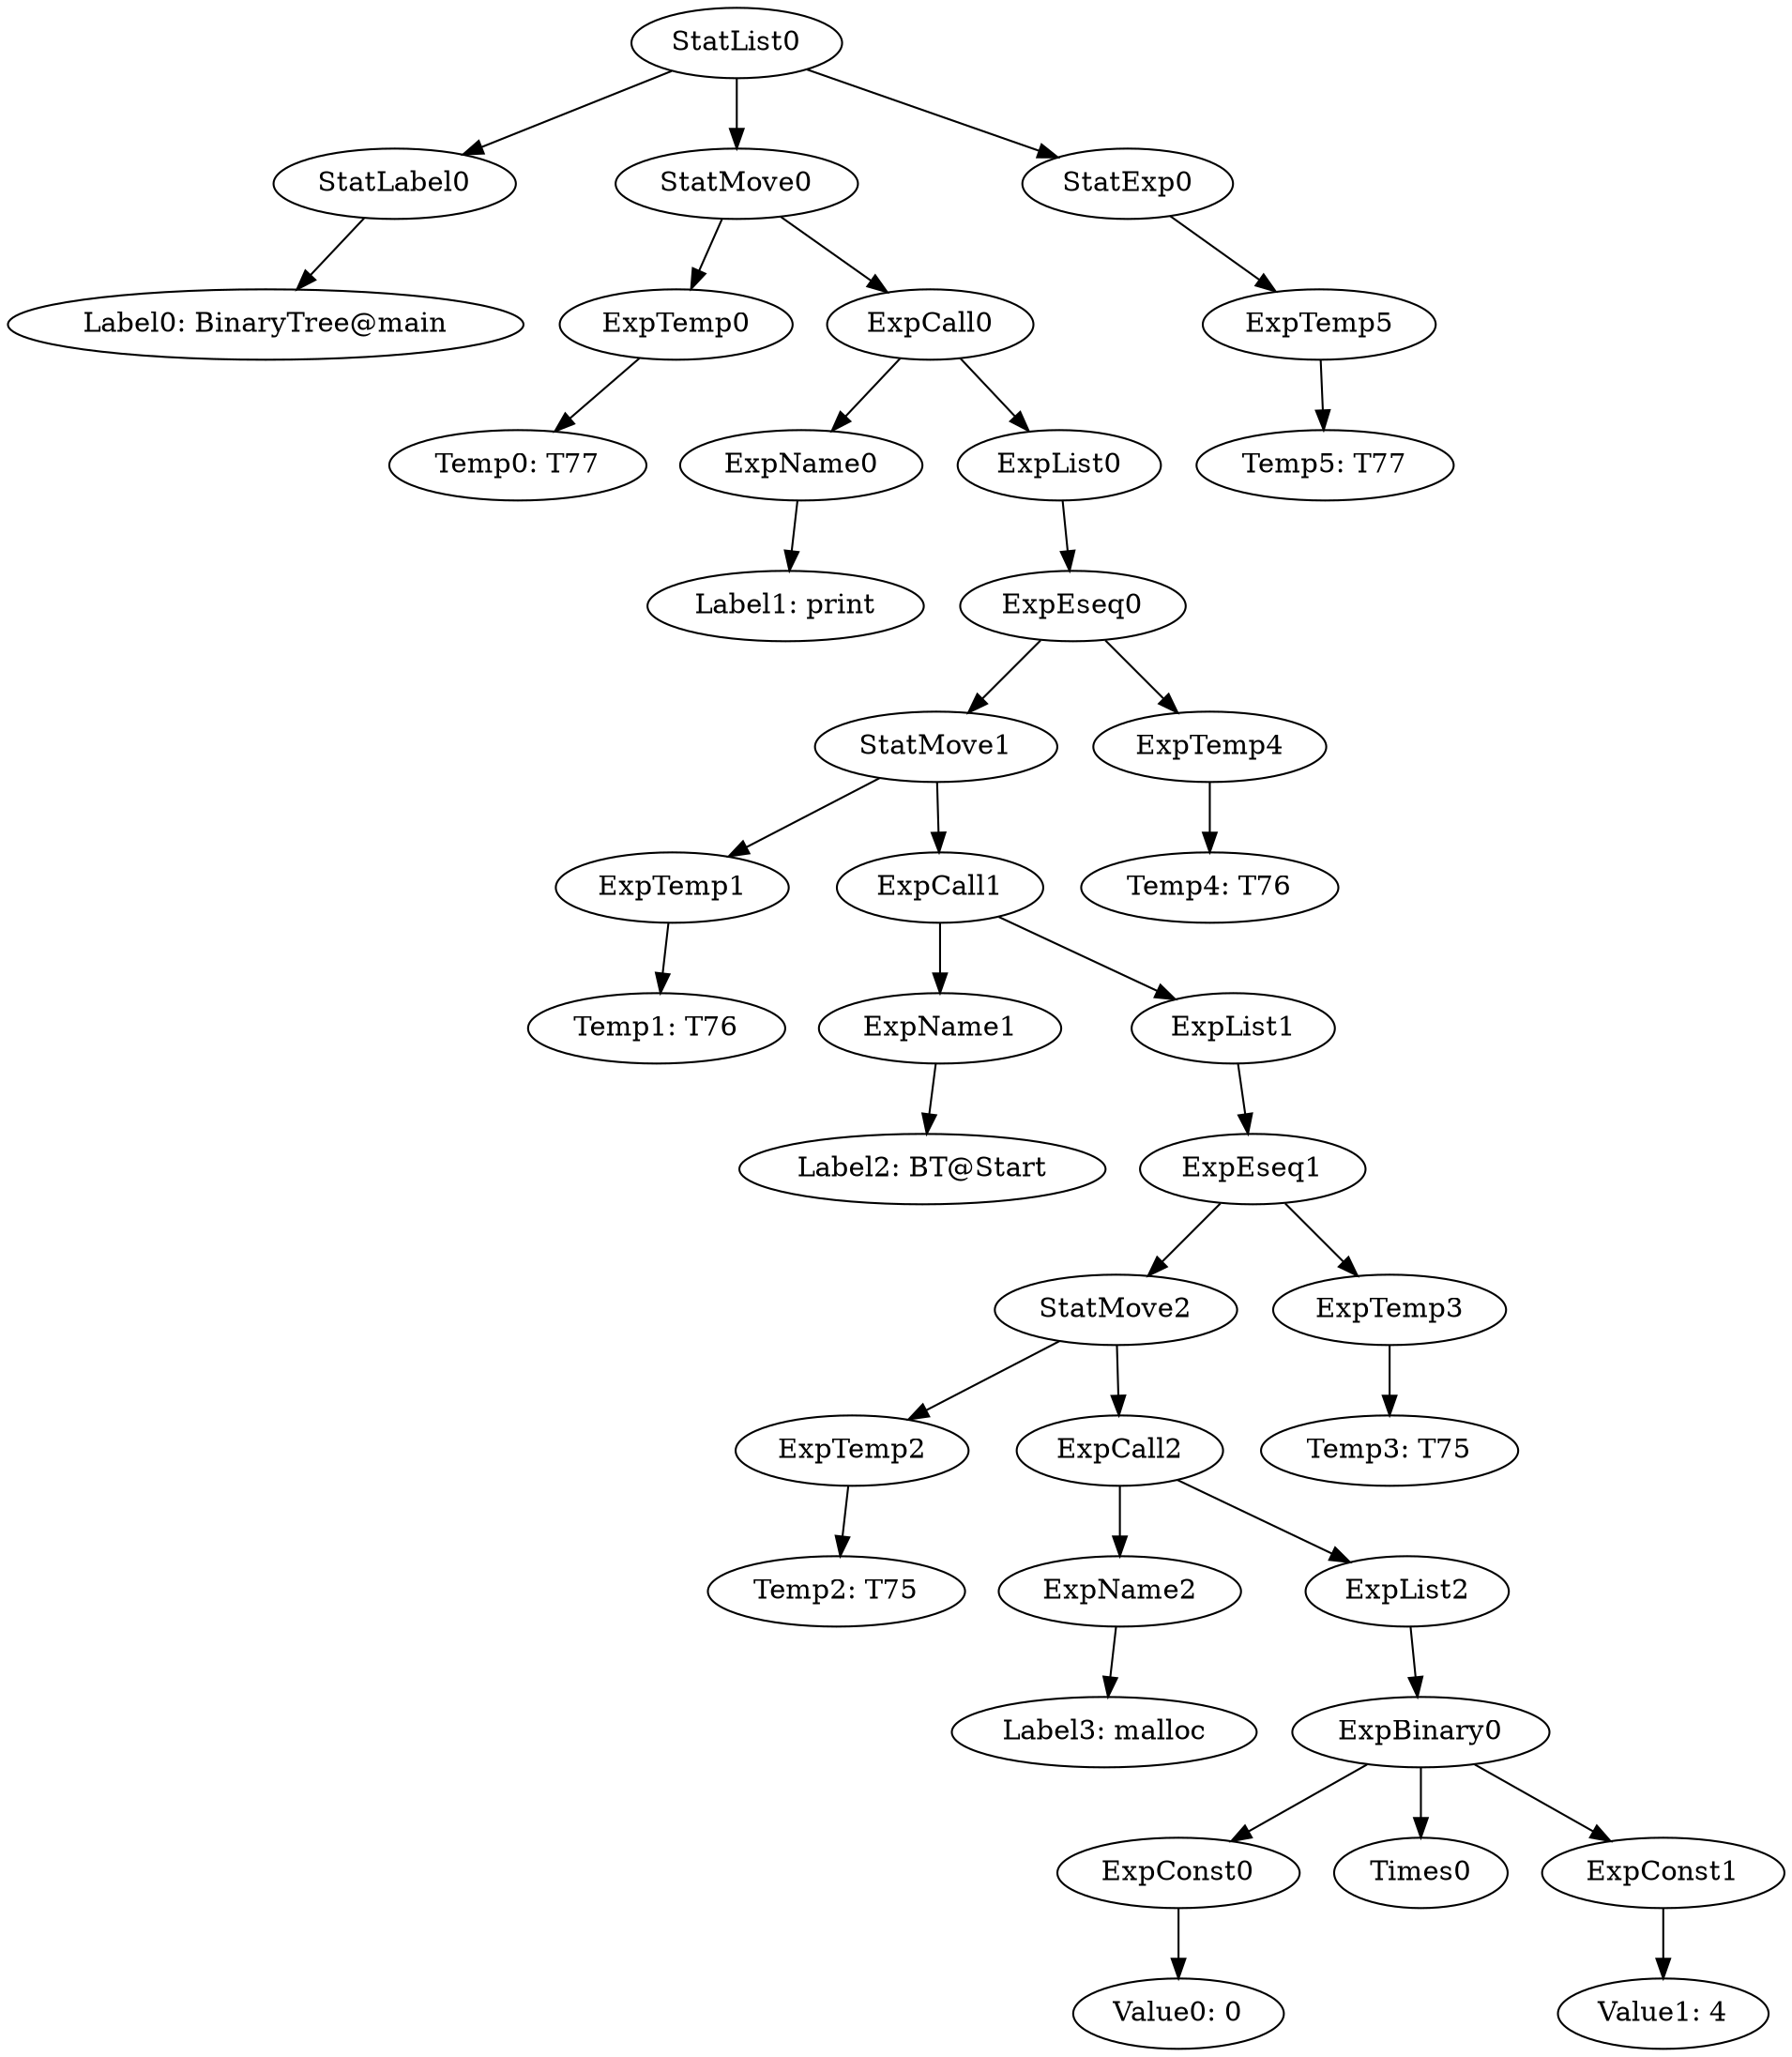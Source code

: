 digraph {
	ordering = out;
	StatExp0 -> ExpTemp5;
	ExpList0 -> ExpEseq0;
	ExpTemp4 -> "Temp4: T76";
	ExpName1 -> "Label2: BT@Start";
	StatMove1 -> ExpTemp1;
	StatMove1 -> ExpCall1;
	ExpConst1 -> "Value1: 4";
	ExpList1 -> ExpEseq1;
	ExpCall0 -> ExpName0;
	ExpCall0 -> ExpList0;
	ExpName0 -> "Label1: print";
	StatLabel0 -> "Label0: BinaryTree@main";
	StatList0 -> StatLabel0;
	StatList0 -> StatMove0;
	StatList0 -> StatExp0;
	ExpTemp0 -> "Temp0: T77";
	ExpList2 -> ExpBinary0;
	ExpCall1 -> ExpName1;
	ExpCall1 -> ExpList1;
	ExpCall2 -> ExpName2;
	ExpCall2 -> ExpList2;
	ExpTemp2 -> "Temp2: T75";
	StatMove2 -> ExpTemp2;
	StatMove2 -> ExpCall2;
	ExpTemp5 -> "Temp5: T77";
	ExpTemp1 -> "Temp1: T76";
	ExpName2 -> "Label3: malloc";
	ExpConst0 -> "Value0: 0";
	ExpBinary0 -> ExpConst0;
	ExpBinary0 -> Times0;
	ExpBinary0 -> ExpConst1;
	StatMove0 -> ExpTemp0;
	StatMove0 -> ExpCall0;
	ExpEseq1 -> StatMove2;
	ExpEseq1 -> ExpTemp3;
	ExpTemp3 -> "Temp3: T75";
	ExpEseq0 -> StatMove1;
	ExpEseq0 -> ExpTemp4;
}

